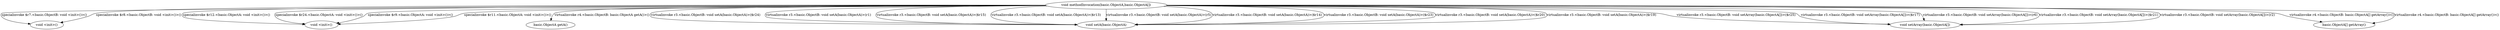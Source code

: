 digraph g {
6[label="void <init>()"]
0[label="void methodInvocation(basic.ObjectA,basic.ObjectA[])"]
3[label="void <init>()"]
5[label="basic.ObjectA getA()"]
2[label="void setA(basic.ObjectA)"]
1[label="void setArray(basic.ObjectA[])"]
4[label="basic.ObjectA[] getArray()"]
0->1[label="virtualinvoke r3.<basic.ObjectB: void setArray(basic.ObjectA[])>($r25)"]
0->1[label="virtualinvoke r3.<basic.ObjectB: void setArray(basic.ObjectA[])>($r17)"]
0->1[label="virtualinvoke r3.<basic.ObjectB: void setArray(basic.ObjectA[])>(r6)"]
0->1[label="virtualinvoke r3.<basic.ObjectB: void setArray(basic.ObjectA[])>($r21)"]
0->1[label="virtualinvoke r3.<basic.ObjectB: void setArray(basic.ObjectA[])>(r2)"]
0->2[label="virtualinvoke r3.<basic.ObjectB: void setA(basic.ObjectA)>($r24)"]
0->2[label="virtualinvoke r3.<basic.ObjectB: void setA(basic.ObjectA)>(r1)"]
0->2[label="virtualinvoke r3.<basic.ObjectB: void setA(basic.ObjectA)>($r15)"]
0->2[label="virtualinvoke r3.<basic.ObjectB: void setA(basic.ObjectA)>($r13)"]
0->2[label="virtualinvoke r3.<basic.ObjectB: void setA(basic.ObjectA)>(r5)"]
0->2[label="virtualinvoke r3.<basic.ObjectB: void setA(basic.ObjectA)>($r14)"]
0->2[label="virtualinvoke r3.<basic.ObjectB: void setA(basic.ObjectA)>($r23)"]
0->2[label="virtualinvoke r3.<basic.ObjectB: void setA(basic.ObjectA)>($r20)"]
0->2[label="virtualinvoke r3.<basic.ObjectB: void setA(basic.ObjectA)>($r19)"]
0->3[label="specialinvoke $r12.<basic.ObjectA: void <init>()>()"]
0->3[label="specialinvoke $r24.<basic.ObjectA: void <init>()>()"]
0->3[label="specialinvoke $r9.<basic.ObjectA: void <init>()>()"]
0->3[label="specialinvoke $r11.<basic.ObjectA: void <init>()>()"]
0->4[label="virtualinvoke r4.<basic.ObjectB: basic.ObjectA[] getArray()>()"]
0->4[label="virtualinvoke r4.<basic.ObjectB: basic.ObjectA[] getArray()>()"]
0->5[label="virtualinvoke r4.<basic.ObjectB: basic.ObjectA getA()>()"]
0->6[label="specialinvoke $r7.<basic.ObjectB: void <init>()>()"]
0->6[label="specialinvoke $r8.<basic.ObjectB: void <init>()>()"]
}